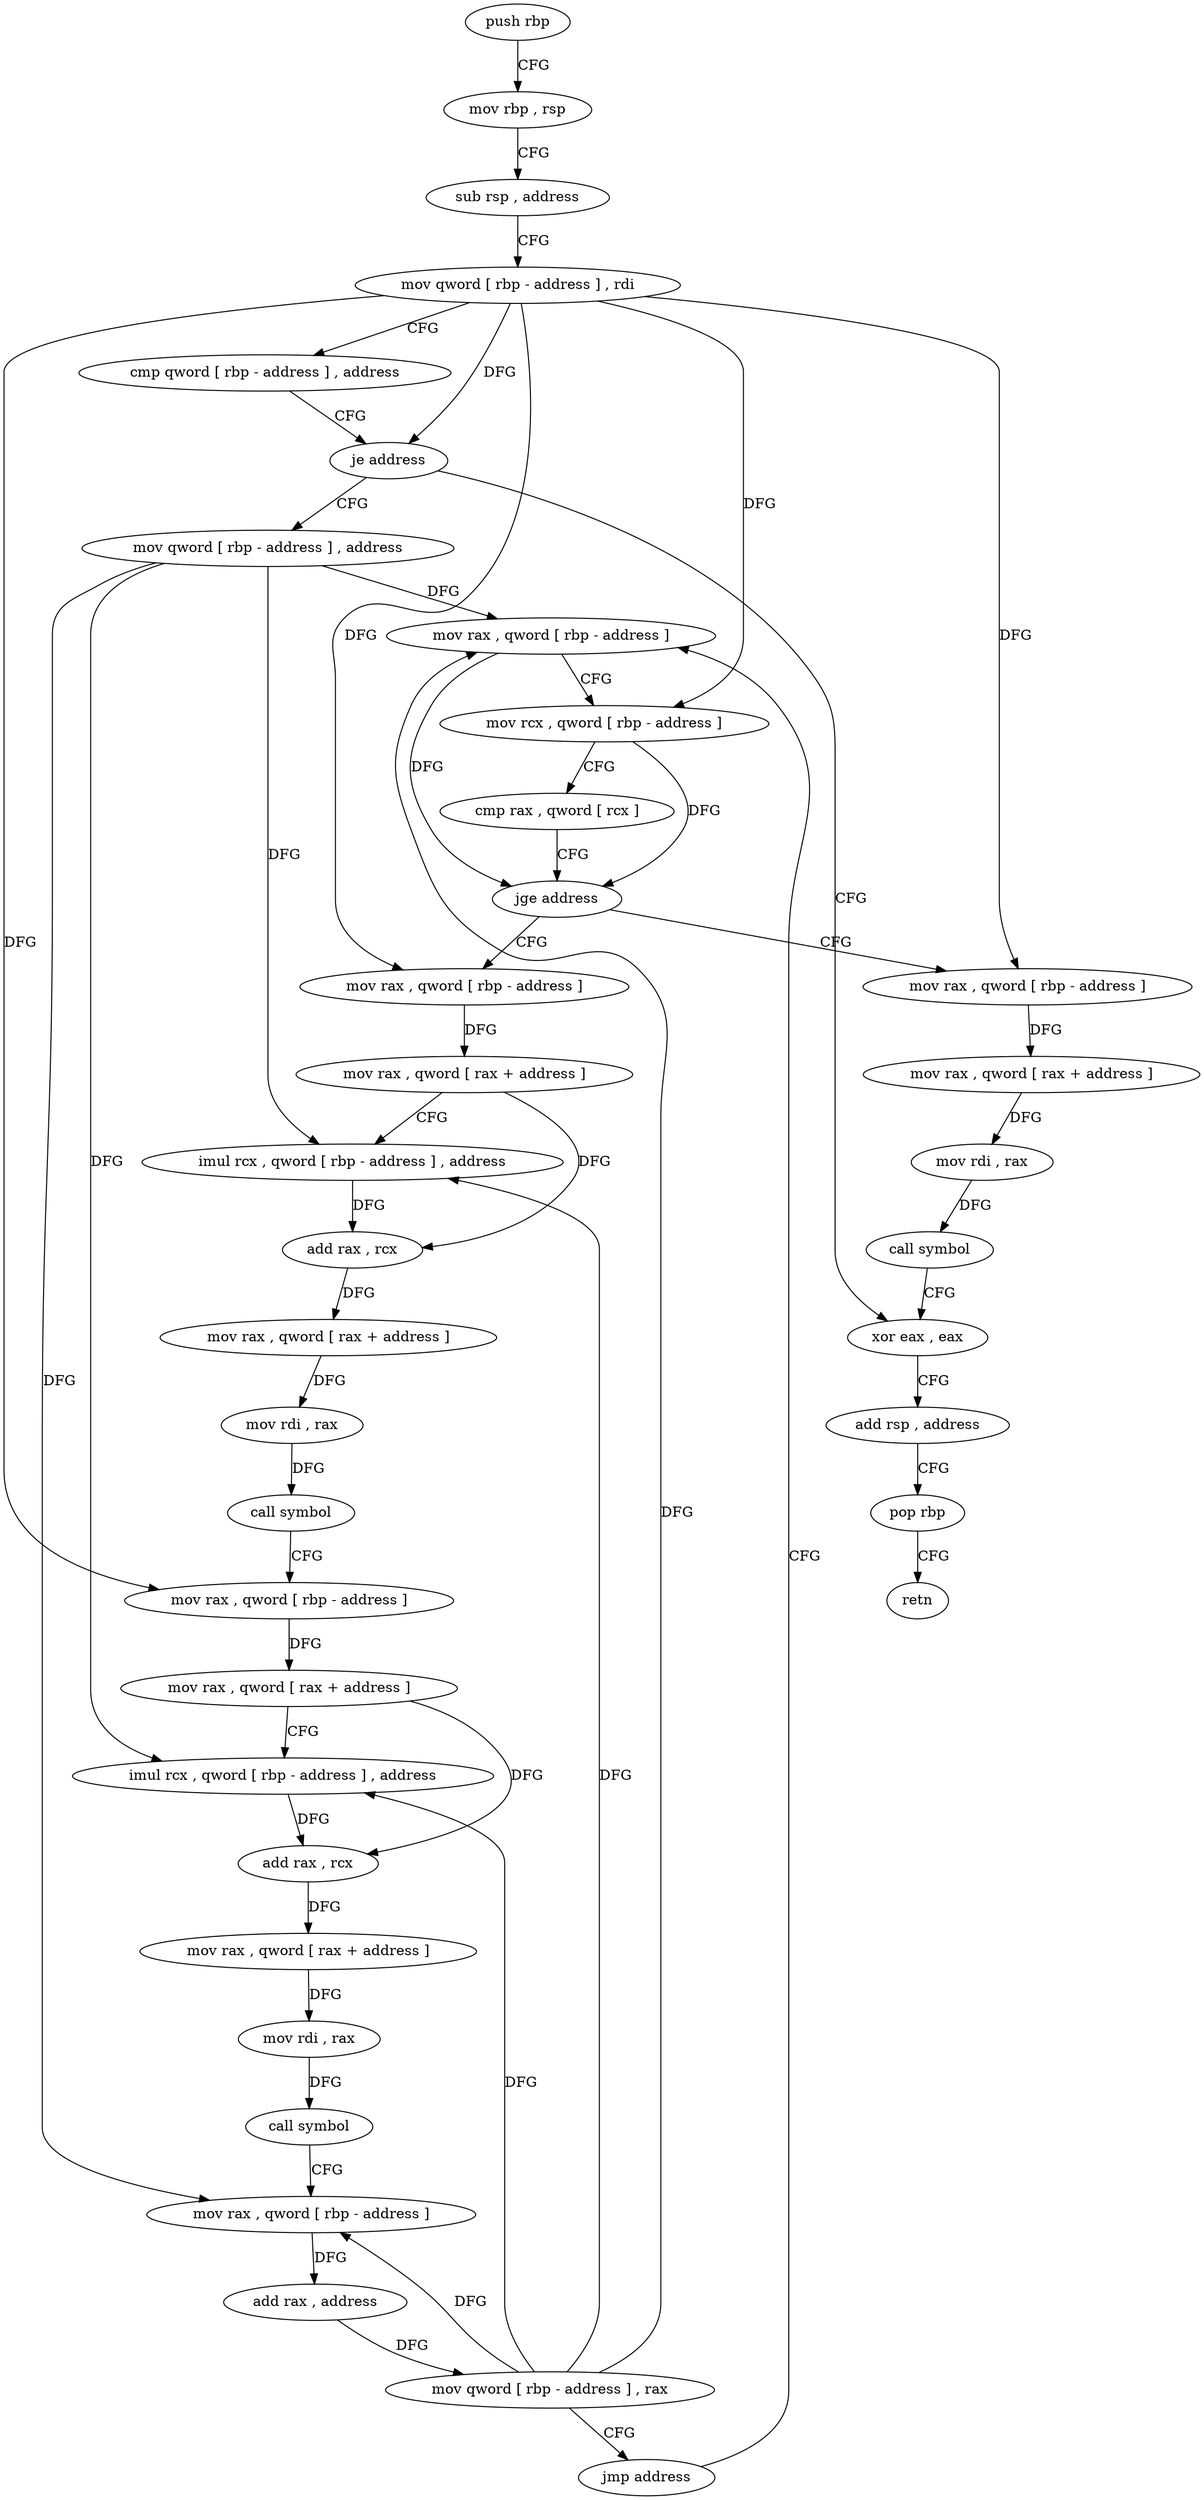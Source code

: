 digraph "func" {
"4321424" [label = "push rbp" ]
"4321425" [label = "mov rbp , rsp" ]
"4321428" [label = "sub rsp , address" ]
"4321432" [label = "mov qword [ rbp - address ] , rdi" ]
"4321436" [label = "cmp qword [ rbp - address ] , address" ]
"4321441" [label = "je address" ]
"4321569" [label = "xor eax , eax" ]
"4321447" [label = "mov qword [ rbp - address ] , address" ]
"4321571" [label = "add rsp , address" ]
"4321575" [label = "pop rbp" ]
"4321576" [label = "retn" ]
"4321455" [label = "mov rax , qword [ rbp - address ]" ]
"4321553" [label = "mov rax , qword [ rbp - address ]" ]
"4321557" [label = "mov rax , qword [ rax + address ]" ]
"4321561" [label = "mov rdi , rax" ]
"4321564" [label = "call symbol" ]
"4321472" [label = "mov rax , qword [ rbp - address ]" ]
"4321476" [label = "mov rax , qword [ rax + address ]" ]
"4321480" [label = "imul rcx , qword [ rbp - address ] , address" ]
"4321488" [label = "add rax , rcx" ]
"4321491" [label = "mov rax , qword [ rax + address ]" ]
"4321495" [label = "mov rdi , rax" ]
"4321498" [label = "call symbol" ]
"4321503" [label = "mov rax , qword [ rbp - address ]" ]
"4321507" [label = "mov rax , qword [ rax + address ]" ]
"4321511" [label = "imul rcx , qword [ rbp - address ] , address" ]
"4321519" [label = "add rax , rcx" ]
"4321522" [label = "mov rax , qword [ rax + address ]" ]
"4321526" [label = "mov rdi , rax" ]
"4321529" [label = "call symbol" ]
"4321534" [label = "mov rax , qword [ rbp - address ]" ]
"4321538" [label = "add rax , address" ]
"4321544" [label = "mov qword [ rbp - address ] , rax" ]
"4321548" [label = "jmp address" ]
"4321459" [label = "mov rcx , qword [ rbp - address ]" ]
"4321463" [label = "cmp rax , qword [ rcx ]" ]
"4321466" [label = "jge address" ]
"4321424" -> "4321425" [ label = "CFG" ]
"4321425" -> "4321428" [ label = "CFG" ]
"4321428" -> "4321432" [ label = "CFG" ]
"4321432" -> "4321436" [ label = "CFG" ]
"4321432" -> "4321441" [ label = "DFG" ]
"4321432" -> "4321459" [ label = "DFG" ]
"4321432" -> "4321553" [ label = "DFG" ]
"4321432" -> "4321472" [ label = "DFG" ]
"4321432" -> "4321503" [ label = "DFG" ]
"4321436" -> "4321441" [ label = "CFG" ]
"4321441" -> "4321569" [ label = "CFG" ]
"4321441" -> "4321447" [ label = "CFG" ]
"4321569" -> "4321571" [ label = "CFG" ]
"4321447" -> "4321455" [ label = "DFG" ]
"4321447" -> "4321480" [ label = "DFG" ]
"4321447" -> "4321511" [ label = "DFG" ]
"4321447" -> "4321534" [ label = "DFG" ]
"4321571" -> "4321575" [ label = "CFG" ]
"4321575" -> "4321576" [ label = "CFG" ]
"4321455" -> "4321459" [ label = "CFG" ]
"4321455" -> "4321466" [ label = "DFG" ]
"4321553" -> "4321557" [ label = "DFG" ]
"4321557" -> "4321561" [ label = "DFG" ]
"4321561" -> "4321564" [ label = "DFG" ]
"4321564" -> "4321569" [ label = "CFG" ]
"4321472" -> "4321476" [ label = "DFG" ]
"4321476" -> "4321480" [ label = "CFG" ]
"4321476" -> "4321488" [ label = "DFG" ]
"4321480" -> "4321488" [ label = "DFG" ]
"4321488" -> "4321491" [ label = "DFG" ]
"4321491" -> "4321495" [ label = "DFG" ]
"4321495" -> "4321498" [ label = "DFG" ]
"4321498" -> "4321503" [ label = "CFG" ]
"4321503" -> "4321507" [ label = "DFG" ]
"4321507" -> "4321511" [ label = "CFG" ]
"4321507" -> "4321519" [ label = "DFG" ]
"4321511" -> "4321519" [ label = "DFG" ]
"4321519" -> "4321522" [ label = "DFG" ]
"4321522" -> "4321526" [ label = "DFG" ]
"4321526" -> "4321529" [ label = "DFG" ]
"4321529" -> "4321534" [ label = "CFG" ]
"4321534" -> "4321538" [ label = "DFG" ]
"4321538" -> "4321544" [ label = "DFG" ]
"4321544" -> "4321548" [ label = "CFG" ]
"4321544" -> "4321455" [ label = "DFG" ]
"4321544" -> "4321480" [ label = "DFG" ]
"4321544" -> "4321511" [ label = "DFG" ]
"4321544" -> "4321534" [ label = "DFG" ]
"4321548" -> "4321455" [ label = "CFG" ]
"4321459" -> "4321463" [ label = "CFG" ]
"4321459" -> "4321466" [ label = "DFG" ]
"4321463" -> "4321466" [ label = "CFG" ]
"4321466" -> "4321553" [ label = "CFG" ]
"4321466" -> "4321472" [ label = "CFG" ]
}
